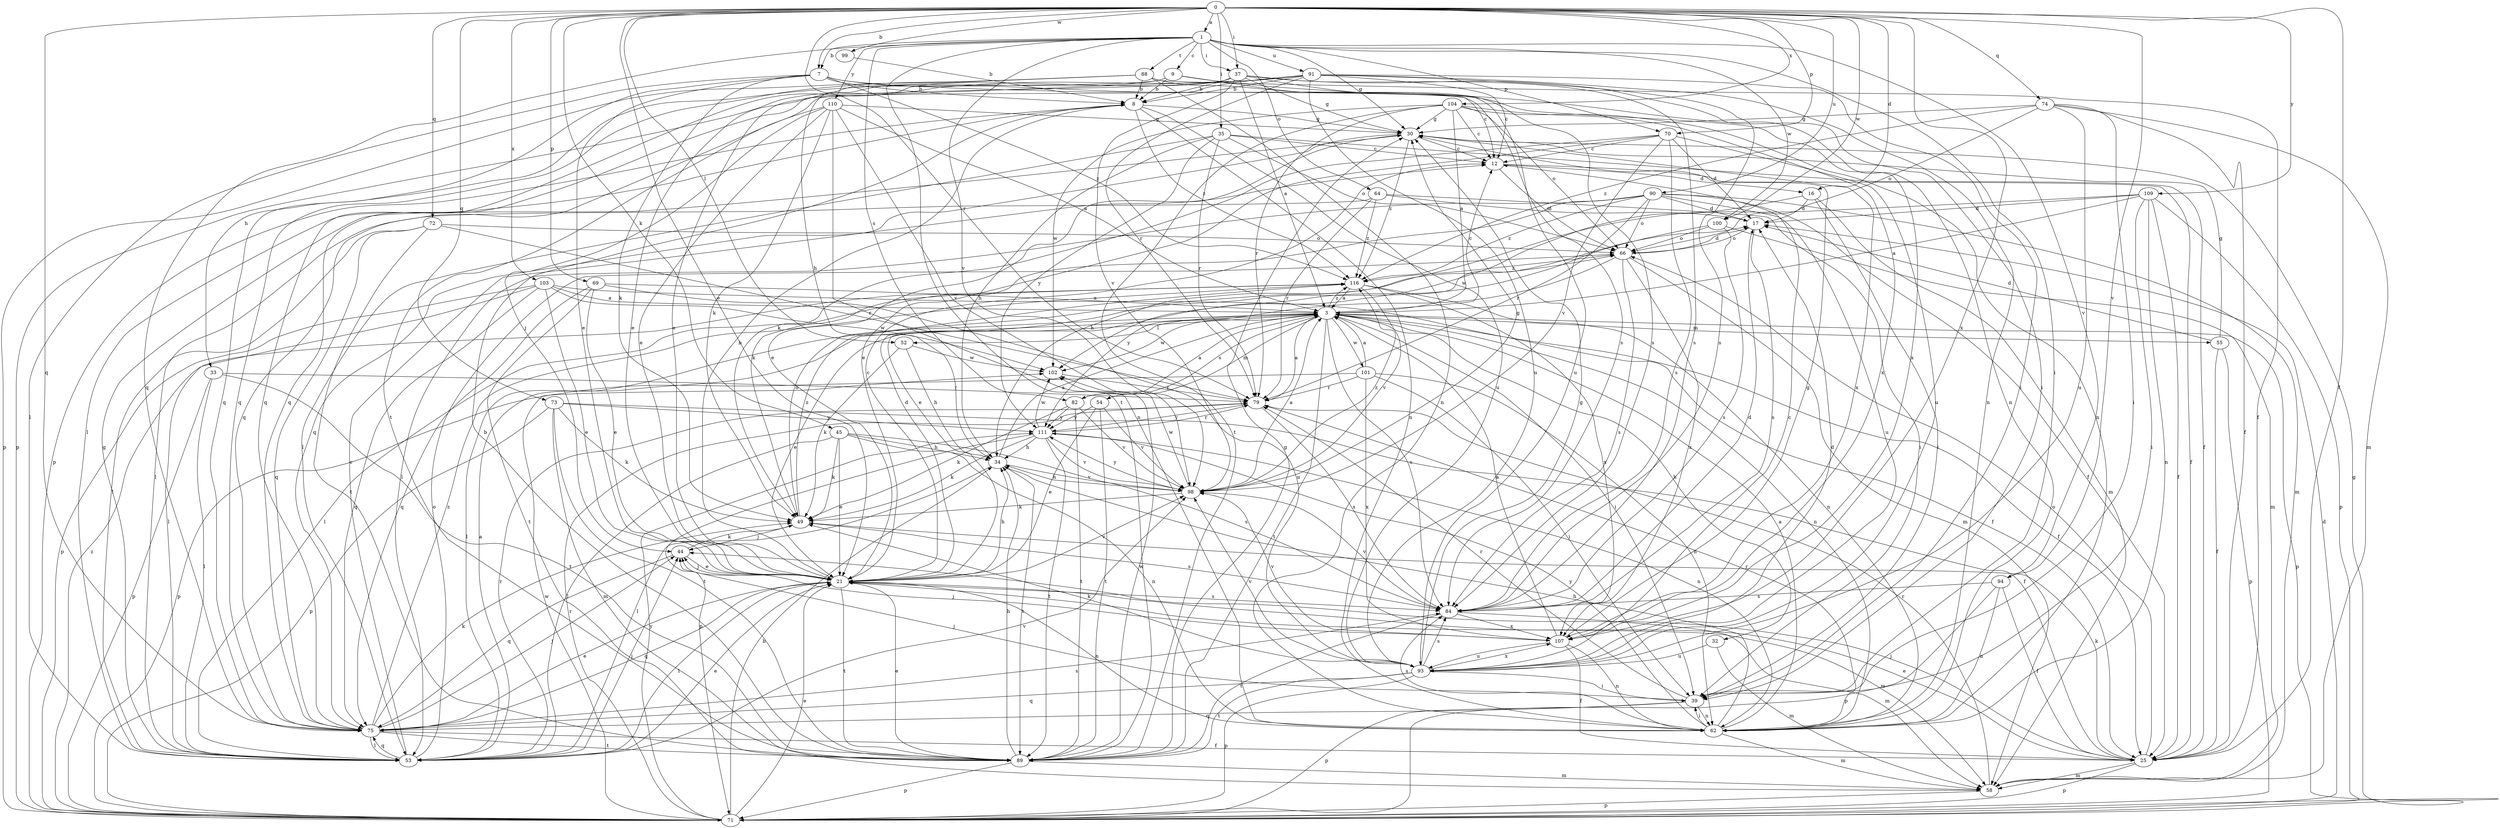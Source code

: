 strict digraph  {
0;
1;
3;
7;
8;
9;
12;
16;
17;
21;
25;
30;
32;
33;
34;
35;
37;
39;
44;
45;
49;
52;
53;
54;
55;
58;
62;
64;
66;
69;
70;
71;
72;
73;
74;
75;
79;
82;
84;
88;
89;
90;
91;
93;
94;
98;
99;
100;
101;
102;
103;
104;
107;
109;
110;
111;
116;
0 -> 1  [label=a];
0 -> 7  [label=b];
0 -> 16  [label=d];
0 -> 21  [label=e];
0 -> 25  [label=f];
0 -> 35  [label=i];
0 -> 37  [label=i];
0 -> 45  [label=k];
0 -> 52  [label=l];
0 -> 69  [label=p];
0 -> 70  [label=p];
0 -> 72  [label=q];
0 -> 73  [label=q];
0 -> 74  [label=q];
0 -> 75  [label=q];
0 -> 79  [label=r];
0 -> 90  [label=u];
0 -> 94  [label=v];
0 -> 99  [label=w];
0 -> 100  [label=w];
0 -> 103  [label=x];
0 -> 104  [label=x];
0 -> 107  [label=x];
0 -> 109  [label=y];
1 -> 7  [label=b];
1 -> 9  [label=c];
1 -> 30  [label=g];
1 -> 37  [label=i];
1 -> 39  [label=i];
1 -> 64  [label=o];
1 -> 70  [label=p];
1 -> 75  [label=q];
1 -> 82  [label=s];
1 -> 88  [label=t];
1 -> 89  [label=t];
1 -> 91  [label=u];
1 -> 94  [label=v];
1 -> 98  [label=v];
1 -> 100  [label=w];
1 -> 110  [label=y];
3 -> 12  [label=c];
3 -> 21  [label=e];
3 -> 25  [label=f];
3 -> 32  [label=h];
3 -> 39  [label=i];
3 -> 52  [label=l];
3 -> 53  [label=l];
3 -> 54  [label=m];
3 -> 55  [label=m];
3 -> 62  [label=n];
3 -> 71  [label=p];
3 -> 82  [label=s];
3 -> 84  [label=s];
3 -> 89  [label=t];
3 -> 101  [label=w];
3 -> 102  [label=w];
3 -> 116  [label=z];
7 -> 8  [label=b];
7 -> 21  [label=e];
7 -> 49  [label=k];
7 -> 53  [label=l];
7 -> 75  [label=q];
7 -> 84  [label=s];
7 -> 107  [label=x];
7 -> 116  [label=z];
8 -> 30  [label=g];
8 -> 53  [label=l];
8 -> 62  [label=n];
8 -> 71  [label=p];
8 -> 93  [label=u];
8 -> 116  [label=z];
9 -> 8  [label=b];
9 -> 12  [label=c];
9 -> 33  [label=h];
9 -> 34  [label=h];
9 -> 62  [label=n];
12 -> 16  [label=d];
12 -> 25  [label=f];
12 -> 66  [label=o];
16 -> 17  [label=d];
16 -> 39  [label=i];
16 -> 58  [label=m];
16 -> 102  [label=w];
17 -> 66  [label=o];
17 -> 84  [label=s];
21 -> 8  [label=b];
21 -> 12  [label=c];
21 -> 17  [label=d];
21 -> 34  [label=h];
21 -> 44  [label=j];
21 -> 53  [label=l];
21 -> 58  [label=m];
21 -> 62  [label=n];
21 -> 75  [label=q];
21 -> 84  [label=s];
21 -> 89  [label=t];
21 -> 98  [label=v];
25 -> 21  [label=e];
25 -> 44  [label=j];
25 -> 49  [label=k];
25 -> 58  [label=m];
25 -> 66  [label=o];
25 -> 71  [label=p];
30 -> 12  [label=c];
30 -> 21  [label=e];
30 -> 75  [label=q];
30 -> 107  [label=x];
30 -> 116  [label=z];
32 -> 58  [label=m];
32 -> 93  [label=u];
33 -> 53  [label=l];
33 -> 71  [label=p];
33 -> 79  [label=r];
33 -> 89  [label=t];
34 -> 3  [label=a];
34 -> 53  [label=l];
34 -> 89  [label=t];
34 -> 98  [label=v];
35 -> 12  [label=c];
35 -> 25  [label=f];
35 -> 34  [label=h];
35 -> 53  [label=l];
35 -> 66  [label=o];
35 -> 79  [label=r];
35 -> 111  [label=y];
37 -> 3  [label=a];
37 -> 8  [label=b];
37 -> 21  [label=e];
37 -> 30  [label=g];
37 -> 39  [label=i];
37 -> 75  [label=q];
37 -> 84  [label=s];
37 -> 93  [label=u];
37 -> 98  [label=v];
39 -> 44  [label=j];
39 -> 62  [label=n];
39 -> 71  [label=p];
39 -> 75  [label=q];
39 -> 79  [label=r];
44 -> 21  [label=e];
44 -> 49  [label=k];
44 -> 75  [label=q];
45 -> 21  [label=e];
45 -> 34  [label=h];
45 -> 49  [label=k];
45 -> 53  [label=l];
45 -> 62  [label=n];
45 -> 84  [label=s];
49 -> 44  [label=j];
49 -> 66  [label=o];
49 -> 84  [label=s];
49 -> 116  [label=z];
52 -> 34  [label=h];
52 -> 49  [label=k];
52 -> 102  [label=w];
53 -> 3  [label=a];
53 -> 12  [label=c];
53 -> 21  [label=e];
53 -> 30  [label=g];
53 -> 44  [label=j];
53 -> 66  [label=o];
53 -> 75  [label=q];
53 -> 79  [label=r];
53 -> 98  [label=v];
54 -> 21  [label=e];
54 -> 89  [label=t];
54 -> 98  [label=v];
54 -> 111  [label=y];
55 -> 17  [label=d];
55 -> 25  [label=f];
55 -> 30  [label=g];
55 -> 71  [label=p];
58 -> 71  [label=p];
58 -> 79  [label=r];
62 -> 3  [label=a];
62 -> 34  [label=h];
62 -> 39  [label=i];
62 -> 58  [label=m];
62 -> 79  [label=r];
62 -> 84  [label=s];
62 -> 111  [label=y];
64 -> 17  [label=d];
64 -> 39  [label=i];
64 -> 53  [label=l];
64 -> 79  [label=r];
64 -> 116  [label=z];
66 -> 17  [label=d];
66 -> 58  [label=m];
66 -> 84  [label=s];
66 -> 107  [label=x];
66 -> 111  [label=y];
66 -> 116  [label=z];
69 -> 3  [label=a];
69 -> 21  [label=e];
69 -> 75  [label=q];
69 -> 89  [label=t];
69 -> 93  [label=u];
70 -> 12  [label=c];
70 -> 17  [label=d];
70 -> 21  [label=e];
70 -> 49  [label=k];
70 -> 84  [label=s];
70 -> 93  [label=u];
70 -> 98  [label=v];
71 -> 17  [label=d];
71 -> 21  [label=e];
71 -> 30  [label=g];
71 -> 34  [label=h];
71 -> 79  [label=r];
71 -> 102  [label=w];
71 -> 111  [label=y];
71 -> 116  [label=z];
72 -> 53  [label=l];
72 -> 66  [label=o];
72 -> 75  [label=q];
72 -> 79  [label=r];
72 -> 89  [label=t];
73 -> 25  [label=f];
73 -> 49  [label=k];
73 -> 58  [label=m];
73 -> 71  [label=p];
73 -> 89  [label=t];
73 -> 111  [label=y];
74 -> 25  [label=f];
74 -> 30  [label=g];
74 -> 39  [label=i];
74 -> 58  [label=m];
74 -> 66  [label=o];
74 -> 93  [label=u];
74 -> 116  [label=z];
75 -> 21  [label=e];
75 -> 25  [label=f];
75 -> 44  [label=j];
75 -> 49  [label=k];
75 -> 53  [label=l];
75 -> 84  [label=s];
75 -> 89  [label=t];
75 -> 116  [label=z];
79 -> 3  [label=a];
79 -> 84  [label=s];
79 -> 111  [label=y];
82 -> 3  [label=a];
82 -> 49  [label=k];
82 -> 89  [label=t];
82 -> 98  [label=v];
82 -> 111  [label=y];
84 -> 17  [label=d];
84 -> 58  [label=m];
84 -> 89  [label=t];
84 -> 98  [label=v];
84 -> 107  [label=x];
88 -> 8  [label=b];
88 -> 21  [label=e];
88 -> 25  [label=f];
88 -> 62  [label=n];
88 -> 71  [label=p];
88 -> 75  [label=q];
88 -> 84  [label=s];
89 -> 8  [label=b];
89 -> 21  [label=e];
89 -> 30  [label=g];
89 -> 34  [label=h];
89 -> 58  [label=m];
89 -> 71  [label=p];
89 -> 102  [label=w];
90 -> 17  [label=d];
90 -> 25  [label=f];
90 -> 49  [label=k];
90 -> 53  [label=l];
90 -> 58  [label=m];
90 -> 66  [label=o];
90 -> 79  [label=r];
90 -> 93  [label=u];
90 -> 116  [label=z];
91 -> 8  [label=b];
91 -> 12  [label=c];
91 -> 39  [label=i];
91 -> 62  [label=n];
91 -> 71  [label=p];
91 -> 75  [label=q];
91 -> 79  [label=r];
91 -> 84  [label=s];
91 -> 89  [label=t];
91 -> 93  [label=u];
93 -> 12  [label=c];
93 -> 17  [label=d];
93 -> 30  [label=g];
93 -> 39  [label=i];
93 -> 49  [label=k];
93 -> 71  [label=p];
93 -> 75  [label=q];
93 -> 84  [label=s];
93 -> 89  [label=t];
93 -> 98  [label=v];
93 -> 107  [label=x];
94 -> 25  [label=f];
94 -> 62  [label=n];
94 -> 71  [label=p];
94 -> 84  [label=s];
98 -> 3  [label=a];
98 -> 30  [label=g];
98 -> 34  [label=h];
98 -> 49  [label=k];
98 -> 102  [label=w];
98 -> 111  [label=y];
98 -> 116  [label=z];
99 -> 8  [label=b];
100 -> 21  [label=e];
100 -> 58  [label=m];
100 -> 66  [label=o];
100 -> 84  [label=s];
101 -> 3  [label=a];
101 -> 39  [label=i];
101 -> 62  [label=n];
101 -> 71  [label=p];
101 -> 79  [label=r];
101 -> 107  [label=x];
102 -> 79  [label=r];
103 -> 3  [label=a];
103 -> 21  [label=e];
103 -> 25  [label=f];
103 -> 53  [label=l];
103 -> 71  [label=p];
103 -> 75  [label=q];
103 -> 102  [label=w];
104 -> 3  [label=a];
104 -> 12  [label=c];
104 -> 30  [label=g];
104 -> 62  [label=n];
104 -> 66  [label=o];
104 -> 79  [label=r];
104 -> 89  [label=t];
104 -> 102  [label=w];
104 -> 107  [label=x];
107 -> 3  [label=a];
107 -> 25  [label=f];
107 -> 30  [label=g];
107 -> 44  [label=j];
107 -> 62  [label=n];
107 -> 93  [label=u];
107 -> 98  [label=v];
109 -> 3  [label=a];
109 -> 17  [label=d];
109 -> 25  [label=f];
109 -> 34  [label=h];
109 -> 39  [label=i];
109 -> 62  [label=n];
109 -> 71  [label=p];
110 -> 3  [label=a];
110 -> 21  [label=e];
110 -> 30  [label=g];
110 -> 44  [label=j];
110 -> 49  [label=k];
110 -> 62  [label=n];
110 -> 75  [label=q];
110 -> 98  [label=v];
111 -> 34  [label=h];
111 -> 49  [label=k];
111 -> 62  [label=n];
111 -> 71  [label=p];
111 -> 79  [label=r];
111 -> 89  [label=t];
111 -> 98  [label=v];
111 -> 102  [label=w];
116 -> 3  [label=a];
116 -> 53  [label=l];
116 -> 62  [label=n];
116 -> 98  [label=v];
116 -> 107  [label=x];
}
